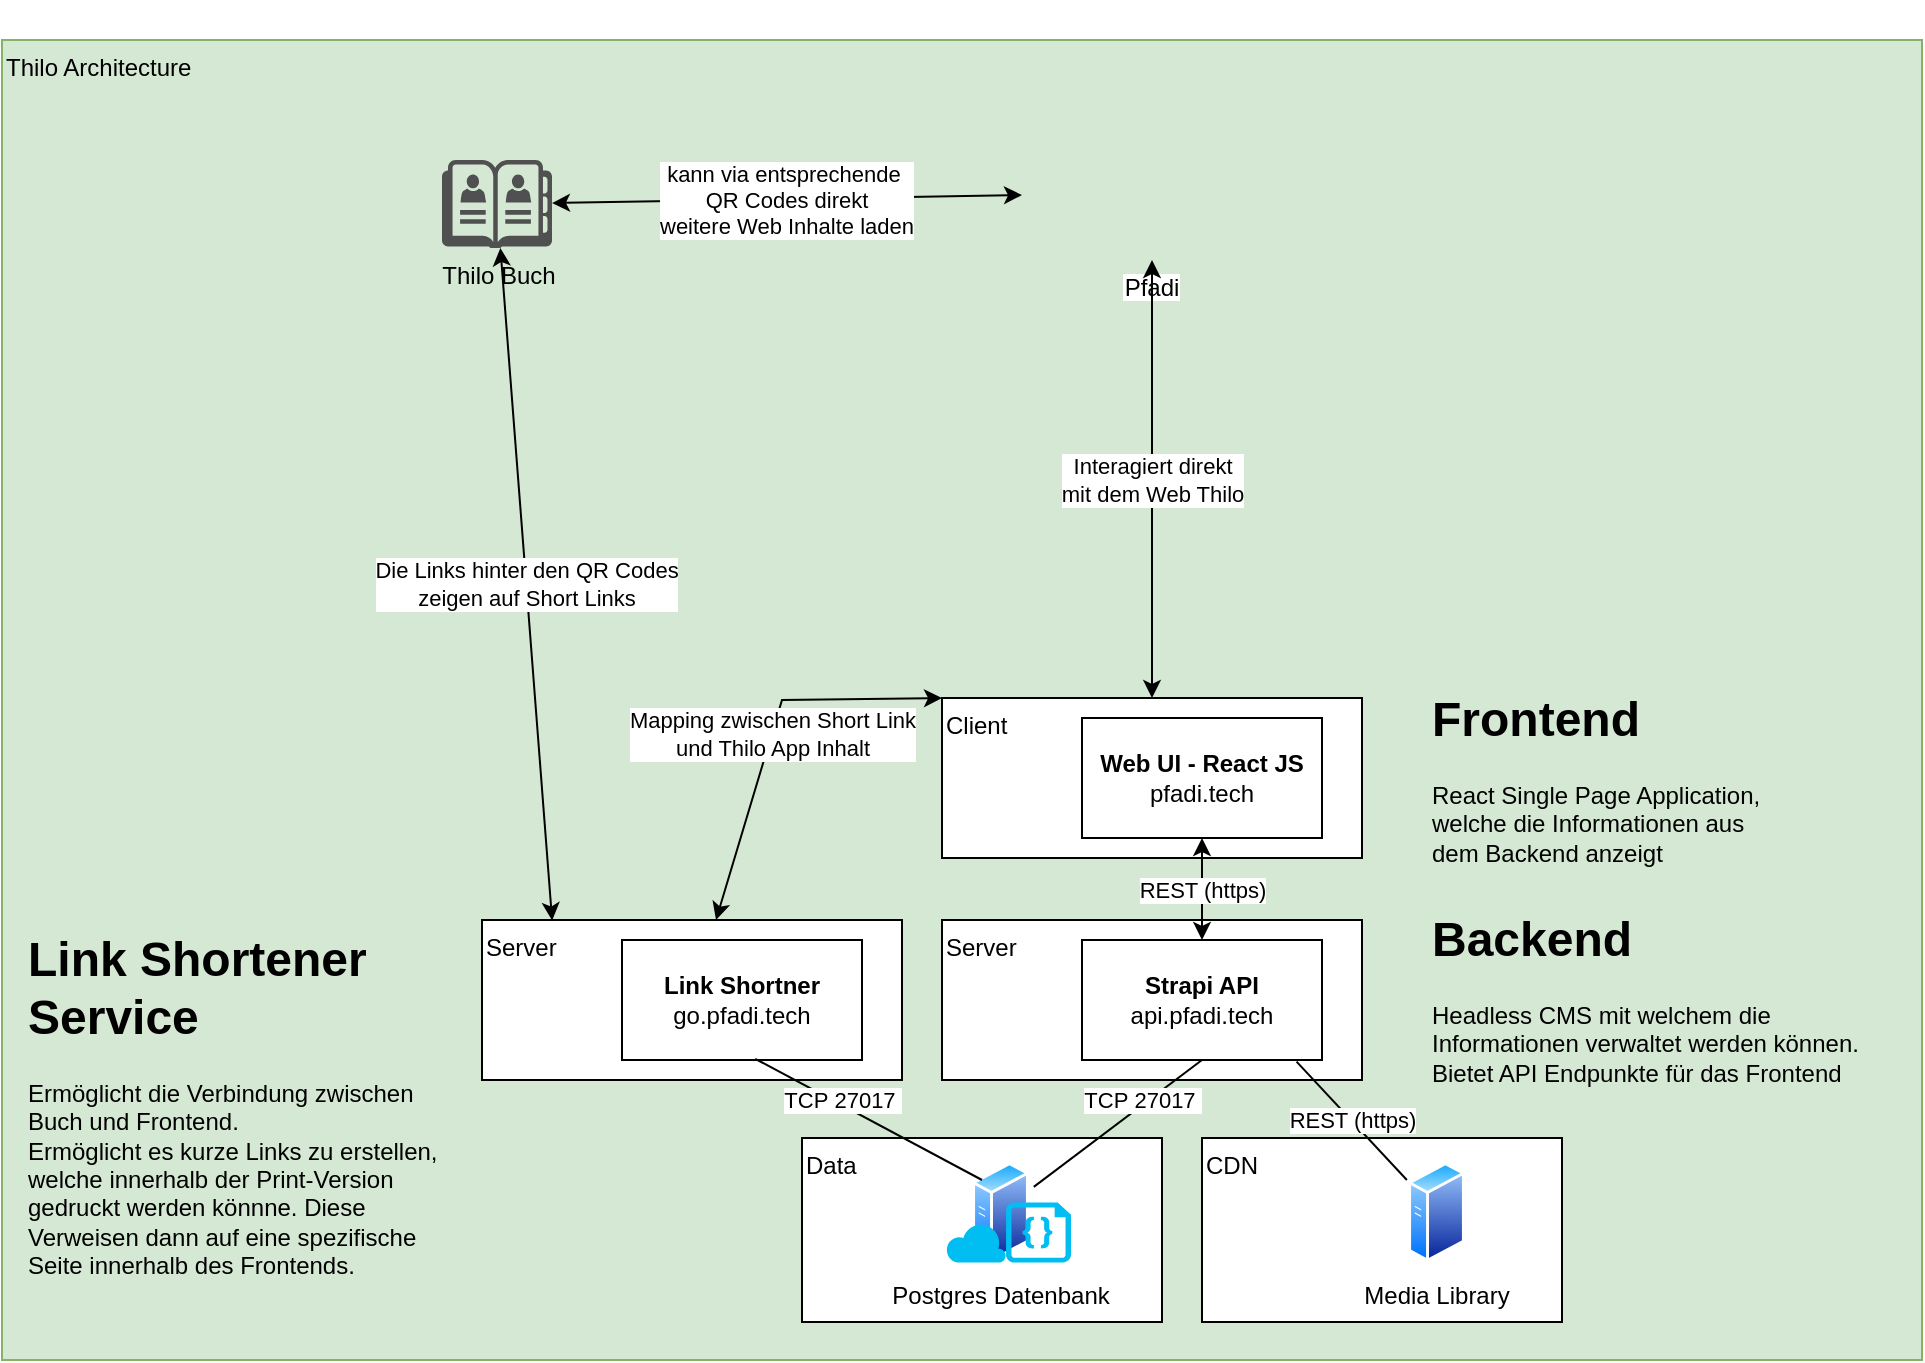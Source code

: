 <mxfile version="20.6.0" type="device"><diagram id="uOsoa1zXK509N2_YLro7" name="Architecture"><mxGraphModel dx="1965" dy="603" grid="1" gridSize="10" guides="1" tooltips="1" connect="1" arrows="1" fold="1" page="1" pageScale="1" pageWidth="827" pageHeight="1169" math="0" shadow="0"><root><mxCell id="0"/><mxCell id="1" parent="0"/><mxCell id="GDJU-_h7cvTp5wzcLNWm-16" value="Thilo Architecture" style="rounded=0;whiteSpace=wrap;html=1;align=left;verticalAlign=top;fillColor=#d5e8d4;strokeColor=#82b366;" parent="1" vertex="1"><mxGeometry x="-320" y="220" width="960" height="660" as="geometry"/></mxCell><mxCell id="GDJU-_h7cvTp5wzcLNWm-17" value="Client" style="rounded=0;whiteSpace=wrap;html=1;align=left;verticalAlign=top;" parent="1" vertex="1"><mxGeometry x="150" y="549" width="210" height="80" as="geometry"/></mxCell><mxCell id="GDJU-_h7cvTp5wzcLNWm-18" value="&lt;b&gt;Web UI - React JS&lt;/b&gt;&lt;br&gt;pfadi.tech" style="rounded=0;whiteSpace=wrap;html=1;align=center;verticalAlign=middle;" parent="1" vertex="1"><mxGeometry x="220" y="559" width="120" height="60" as="geometry"/></mxCell><mxCell id="GDJU-_h7cvTp5wzcLNWm-19" value="Server" style="rounded=0;whiteSpace=wrap;html=1;align=left;verticalAlign=top;" parent="1" vertex="1"><mxGeometry x="150" y="660" width="210" height="80" as="geometry"/></mxCell><mxCell id="GDJU-_h7cvTp5wzcLNWm-20" value="&lt;b&gt;Strapi API&lt;br&gt;&lt;/b&gt;api.pfadi.tech" style="rounded=0;whiteSpace=wrap;html=1;align=center;verticalAlign=middle;" parent="1" vertex="1"><mxGeometry x="220" y="670" width="120" height="60" as="geometry"/></mxCell><mxCell id="GDJU-_h7cvTp5wzcLNWm-21" value="REST (https)" style="endArrow=classic;startArrow=classic;html=1;rounded=0;entryX=0.5;entryY=1;entryDx=0;entryDy=0;" parent="1" source="GDJU-_h7cvTp5wzcLNWm-20" target="GDJU-_h7cvTp5wzcLNWm-18" edge="1"><mxGeometry width="50" height="50" relative="1" as="geometry"><mxPoint x="200" y="679" as="sourcePoint"/><mxPoint x="250" y="629" as="targetPoint"/></mxGeometry></mxCell><mxCell id="GDJU-_h7cvTp5wzcLNWm-22" value="Data" style="rounded=0;whiteSpace=wrap;html=1;align=left;verticalAlign=top;" parent="1" vertex="1"><mxGeometry x="80" y="769" width="180" height="92" as="geometry"/></mxCell><mxCell id="GDJU-_h7cvTp5wzcLNWm-23" value="TCP&amp;nbsp;27017&amp;nbsp;" style="endArrow=none;html=1;rounded=0;entryX=0.5;entryY=1;entryDx=0;entryDy=0;" parent="1" source="GDJU-_h7cvTp5wzcLNWm-24" target="GDJU-_h7cvTp5wzcLNWm-20" edge="1"><mxGeometry x="0.317" y="2" width="50" height="50" relative="1" as="geometry"><mxPoint x="311" y="788" as="sourcePoint"/><mxPoint x="260" y="759" as="targetPoint"/><mxPoint as="offset"/></mxGeometry></mxCell><mxCell id="GDJU-_h7cvTp5wzcLNWm-24" value="Postgres Datenbank" style="aspect=fixed;perimeter=ellipsePerimeter;html=1;align=center;shadow=0;dashed=0;spacingTop=3;image;image=img/lib/active_directory/generic_server.svg;fontFamily=Helvetica;fontSize=12;fontColor=#000000;strokeColor=#000000;fillColor=#ffffff;labelBackgroundColor=none;" parent="1" vertex="1"><mxGeometry x="160" y="781.0" width="38.5" height="50" as="geometry"/></mxCell><mxCell id="GDJU-_h7cvTp5wzcLNWm-25" value="" style="verticalLabelPosition=bottom;html=1;verticalAlign=top;align=center;strokeColor=none;fillColor=#00BEF2;shape=mxgraph.azure.code_file;pointerEvents=1;" parent="1" vertex="1"><mxGeometry x="182" y="801.3" width="32.5" height="30" as="geometry"/></mxCell><mxCell id="GDJU-_h7cvTp5wzcLNWm-26" value="" style="verticalLabelPosition=bottom;html=1;verticalAlign=top;align=center;strokeColor=none;fillColor=#00BEF2;shape=mxgraph.azure.cloud;labelBackgroundColor=none;" parent="1" vertex="1"><mxGeometry x="152" y="811.3" width="30" height="20" as="geometry"/></mxCell><mxCell id="GDJU-_h7cvTp5wzcLNWm-27" value="CDN" style="rounded=0;whiteSpace=wrap;html=1;align=left;verticalAlign=top;" parent="1" vertex="1"><mxGeometry x="280" y="769" width="180" height="92" as="geometry"/></mxCell><mxCell id="GDJU-_h7cvTp5wzcLNWm-28" value="Media Library" style="aspect=fixed;perimeter=ellipsePerimeter;html=1;align=center;shadow=0;dashed=0;spacingTop=3;image;image=img/lib/active_directory/generic_server.svg;fontFamily=Helvetica;fontSize=12;fontColor=#000000;strokeColor=#000000;fillColor=#ffffff;labelBackgroundColor=none;" parent="1" vertex="1"><mxGeometry x="378" y="781.0" width="38.5" height="50" as="geometry"/></mxCell><mxCell id="GDJU-_h7cvTp5wzcLNWm-29" value="REST (https)" style="endArrow=none;html=1;rounded=0;entryX=0.894;entryY=1.014;entryDx=0;entryDy=0;entryPerimeter=0;" parent="1" source="GDJU-_h7cvTp5wzcLNWm-28" target="GDJU-_h7cvTp5wzcLNWm-20" edge="1"><mxGeometry width="50" height="50" relative="1" as="geometry"><mxPoint x="177.508" y="808.078" as="sourcePoint"/><mxPoint x="290" y="759" as="targetPoint"/></mxGeometry></mxCell><mxCell id="51C_-ku2XXWJB70NUWzl-1" value="Server" style="rounded=0;whiteSpace=wrap;html=1;align=left;verticalAlign=top;" parent="1" vertex="1"><mxGeometry x="-80" y="660" width="210" height="80" as="geometry"/></mxCell><mxCell id="51C_-ku2XXWJB70NUWzl-2" value="&lt;b&gt;Link Shortner&lt;br&gt;&lt;/b&gt;go.pfadi.tech" style="rounded=0;whiteSpace=wrap;html=1;align=center;verticalAlign=middle;" parent="1" vertex="1"><mxGeometry x="-10" y="670" width="120" height="60" as="geometry"/></mxCell><mxCell id="51C_-ku2XXWJB70NUWzl-3" value="TCP&amp;nbsp;27017&amp;nbsp;" style="endArrow=none;html=1;rounded=0;entryX=0.555;entryY=0.99;entryDx=0;entryDy=0;entryPerimeter=0;" parent="1" target="51C_-ku2XXWJB70NUWzl-2" edge="1"><mxGeometry x="0.254" y="-2" width="50" height="50" relative="1" as="geometry"><mxPoint x="170" y="790" as="sourcePoint"/><mxPoint x="290" y="740" as="targetPoint"/><mxPoint as="offset"/></mxGeometry></mxCell><mxCell id="51C_-ku2XXWJB70NUWzl-4" value="&lt;h1&gt;Frontend&lt;/h1&gt;&lt;p&gt;React Single Page Application, welche die Informationen aus dem Backend anzeigt&lt;/p&gt;" style="text;html=1;strokeColor=none;fillColor=none;spacing=5;spacingTop=-20;whiteSpace=wrap;overflow=hidden;rounded=0;" parent="1" vertex="1"><mxGeometry x="390" y="540" width="190" height="100" as="geometry"/></mxCell><mxCell id="51C_-ku2XXWJB70NUWzl-5" value="&lt;h1&gt;Backend&lt;/h1&gt;&lt;p&gt;Headless CMS mit welchem die Informationen verwaltet werden können. Bietet API Endpunkte für das Frontend&lt;/p&gt;" style="text;html=1;strokeColor=none;fillColor=none;spacing=5;spacingTop=-20;whiteSpace=wrap;overflow=hidden;rounded=0;" parent="1" vertex="1"><mxGeometry x="390" y="650" width="222" height="100" as="geometry"/></mxCell><mxCell id="51C_-ku2XXWJB70NUWzl-6" value="&lt;h1&gt;Link Shortener Service&lt;/h1&gt;&lt;p&gt;Ermöglicht die Verbindung zwischen Buch und Frontend.&amp;nbsp;&lt;br&gt;Ermöglicht es kurze Links zu erstellen, welche innerhalb der Print-Version gedruckt werden könnne. Diese Verweisen dann auf eine spezifische Seite innerhalb des Frontends.&lt;/p&gt;" style="text;html=1;strokeColor=none;fillColor=none;spacing=5;spacingTop=-20;whiteSpace=wrap;overflow=hidden;rounded=0;" parent="1" vertex="1"><mxGeometry x="-312" y="660" width="222" height="180" as="geometry"/></mxCell><mxCell id="9G3A0hlRlRlF3BapFDBi-1" value="Pfadi" style="shape=image;verticalLabelPosition=bottom;labelBackgroundColor=default;verticalAlign=top;aspect=fixed;imageAspect=0;image=https://cdn-icons-png.flaticon.com/512/2733/2733336.png;" vertex="1" parent="1"><mxGeometry x="190" y="200" width="130" height="130" as="geometry"/></mxCell><mxCell id="9G3A0hlRlRlF3BapFDBi-2" value="Thilo Buch" style="sketch=0;pointerEvents=1;shadow=0;dashed=0;html=1;strokeColor=none;fillColor=#505050;labelPosition=center;verticalLabelPosition=bottom;verticalAlign=top;outlineConnect=0;align=center;shape=mxgraph.office.concepts.address_book;" vertex="1" parent="1"><mxGeometry x="-100" y="280" width="55" height="44" as="geometry"/></mxCell><mxCell id="9G3A0hlRlRlF3BapFDBi-3" value="Interagiert direkt&lt;br&gt;mit dem Web Thilo" style="endArrow=classic;startArrow=classic;html=1;rounded=0;" edge="1" parent="1" source="GDJU-_h7cvTp5wzcLNWm-17" target="9G3A0hlRlRlF3BapFDBi-1"><mxGeometry width="50" height="50" relative="1" as="geometry"><mxPoint x="-40" y="520" as="sourcePoint"/><mxPoint x="10" y="470" as="targetPoint"/></mxGeometry></mxCell><mxCell id="9G3A0hlRlRlF3BapFDBi-4" value="kann via entsprechende&amp;nbsp;&lt;br&gt;QR Codes direkt&lt;br&gt;weitere Web Inhalte laden" style="endArrow=classic;startArrow=classic;html=1;rounded=0;entryX=0;entryY=0.75;entryDx=0;entryDy=0;" edge="1" parent="1" source="9G3A0hlRlRlF3BapFDBi-2" target="9G3A0hlRlRlF3BapFDBi-1"><mxGeometry width="50" height="50" relative="1" as="geometry"><mxPoint x="-110" y="210" as="sourcePoint"/><mxPoint x="-60" y="160" as="targetPoint"/></mxGeometry></mxCell><mxCell id="9G3A0hlRlRlF3BapFDBi-5" value="Die Links hinter den QR Codes&lt;br&gt;zeigen auf Short Links" style="endArrow=classic;startArrow=classic;html=1;rounded=0;exitX=0.167;exitY=0.003;exitDx=0;exitDy=0;exitPerimeter=0;" edge="1" parent="1" source="51C_-ku2XXWJB70NUWzl-1" target="9G3A0hlRlRlF3BapFDBi-2"><mxGeometry width="50" height="50" relative="1" as="geometry"><mxPoint x="-440" y="500" as="sourcePoint"/><mxPoint x="-390" y="450" as="targetPoint"/></mxGeometry></mxCell><mxCell id="9G3A0hlRlRlF3BapFDBi-6" value="Mapping zwischen Short Link &lt;br&gt;und Thilo App Inhalt" style="endArrow=classic;startArrow=classic;html=1;rounded=0;entryX=0;entryY=0;entryDx=0;entryDy=0;" edge="1" parent="1" source="51C_-ku2XXWJB70NUWzl-1" target="GDJU-_h7cvTp5wzcLNWm-17"><mxGeometry width="50" height="50" relative="1" as="geometry"><mxPoint x="-250" y="640" as="sourcePoint"/><mxPoint x="-200" y="590" as="targetPoint"/><Array as="points"><mxPoint x="70" y="550"/></Array></mxGeometry></mxCell></root></mxGraphModel></diagram></mxfile>